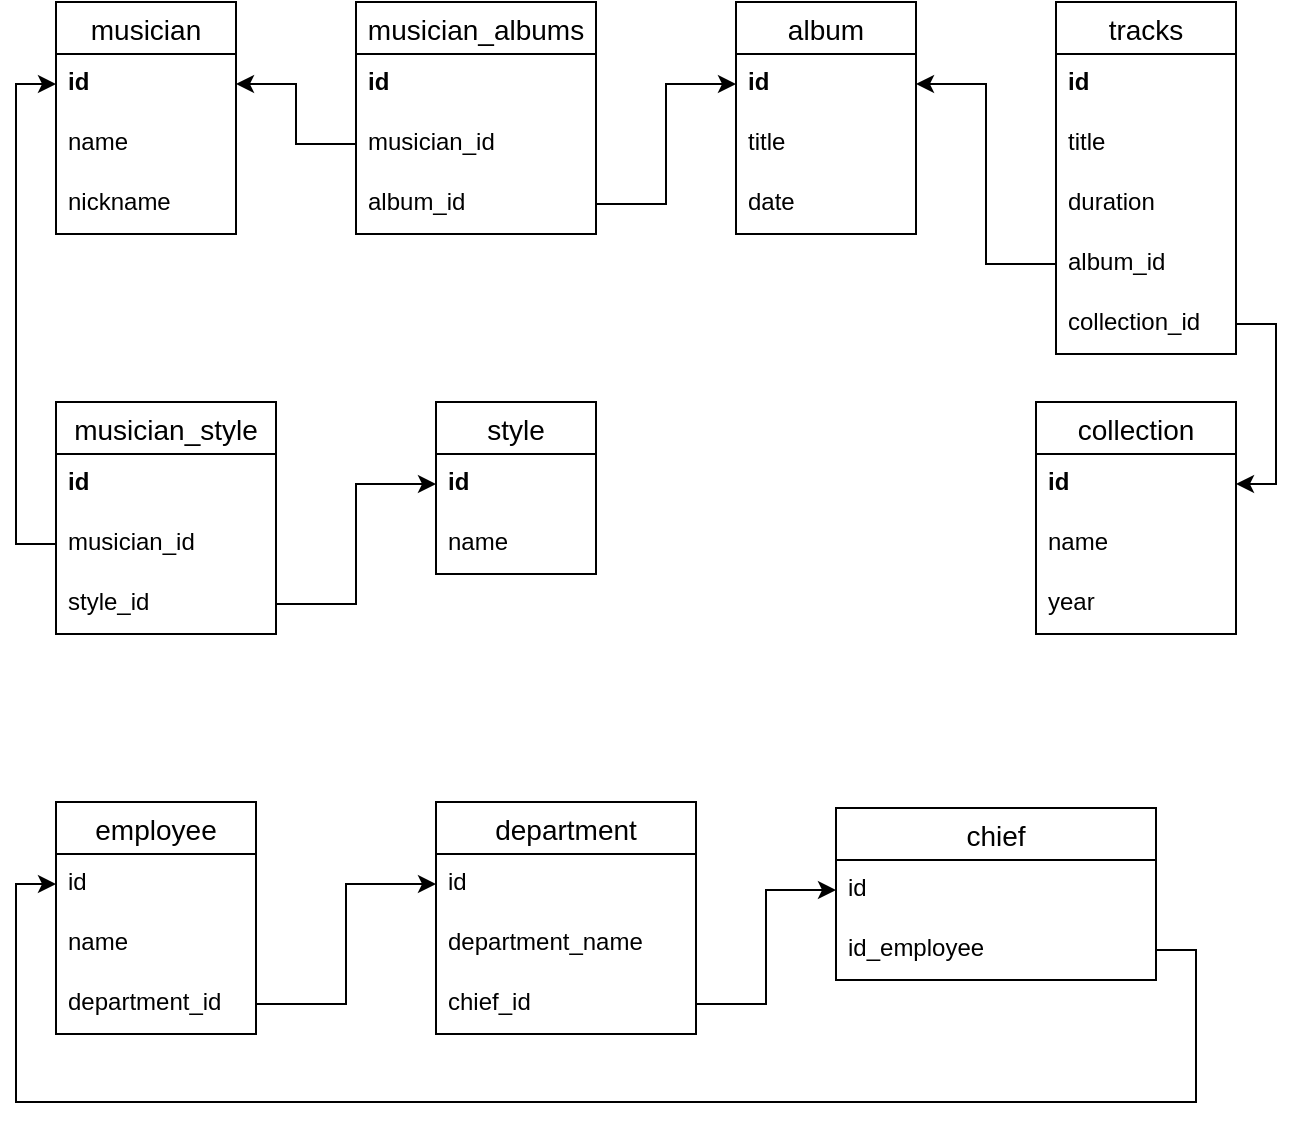 <mxfile version="13.5.9" type="github">
  <diagram id="ZJRSM5AR86rDYHLzWK8l" name="Page-1">
    <mxGraphModel dx="868" dy="450" grid="1" gridSize="10" guides="1" tooltips="1" connect="1" arrows="1" fold="1" page="1" pageScale="1" pageWidth="827" pageHeight="1169" math="0" shadow="0">
      <root>
        <mxCell id="0" />
        <mxCell id="1" parent="0" />
        <mxCell id="ZOzCSz8zyVa0nrzCuIs6-4" value="musician" style="swimlane;fontStyle=0;childLayout=stackLayout;horizontal=1;startSize=26;horizontalStack=0;resizeParent=1;resizeParentMax=0;resizeLast=0;collapsible=1;marginBottom=0;align=center;fontSize=14;" parent="1" vertex="1">
          <mxGeometry x="90" y="40" width="90" height="116" as="geometry" />
        </mxCell>
        <mxCell id="ZOzCSz8zyVa0nrzCuIs6-5" value="id" style="text;strokeColor=none;fillColor=none;spacingLeft=4;spacingRight=4;overflow=hidden;rotatable=0;points=[[0,0.5],[1,0.5]];portConstraint=eastwest;fontSize=12;fontStyle=1" parent="ZOzCSz8zyVa0nrzCuIs6-4" vertex="1">
          <mxGeometry y="26" width="90" height="30" as="geometry" />
        </mxCell>
        <mxCell id="ZOzCSz8zyVa0nrzCuIs6-6" value="name" style="text;strokeColor=none;fillColor=none;spacingLeft=4;spacingRight=4;overflow=hidden;rotatable=0;points=[[0,0.5],[1,0.5]];portConstraint=eastwest;fontSize=12;" parent="ZOzCSz8zyVa0nrzCuIs6-4" vertex="1">
          <mxGeometry y="56" width="90" height="30" as="geometry" />
        </mxCell>
        <mxCell id="ZOzCSz8zyVa0nrzCuIs6-25" value="nickname" style="text;strokeColor=none;fillColor=none;spacingLeft=4;spacingRight=4;overflow=hidden;rotatable=0;points=[[0,0.5],[1,0.5]];portConstraint=eastwest;fontSize=12;" parent="ZOzCSz8zyVa0nrzCuIs6-4" vertex="1">
          <mxGeometry y="86" width="90" height="30" as="geometry" />
        </mxCell>
        <mxCell id="ZOzCSz8zyVa0nrzCuIs6-28" style="edgeStyle=orthogonalEdgeStyle;rounded=0;orthogonalLoop=1;jettySize=auto;html=1;exitX=0;exitY=0.5;exitDx=0;exitDy=0;entryX=1;entryY=0.5;entryDx=0;entryDy=0;" parent="1" source="ZOzCSz8zyVa0nrzCuIs6-17" target="ZOzCSz8zyVa0nrzCuIs6-9" edge="1">
          <mxGeometry relative="1" as="geometry" />
        </mxCell>
        <mxCell id="ludsuBCenIH2okNHQi-y-1" value="musician_style" style="swimlane;fontStyle=0;childLayout=stackLayout;horizontal=1;startSize=26;horizontalStack=0;resizeParent=1;resizeParentMax=0;resizeLast=0;collapsible=1;marginBottom=0;align=center;fontSize=14;" vertex="1" parent="1">
          <mxGeometry x="90" y="240" width="110" height="116" as="geometry" />
        </mxCell>
        <mxCell id="ludsuBCenIH2okNHQi-y-2" value="id" style="text;strokeColor=none;fillColor=none;spacingLeft=4;spacingRight=4;overflow=hidden;rotatable=0;points=[[0,0.5],[1,0.5]];portConstraint=eastwest;fontSize=12;fontStyle=1" vertex="1" parent="ludsuBCenIH2okNHQi-y-1">
          <mxGeometry y="26" width="110" height="30" as="geometry" />
        </mxCell>
        <mxCell id="ludsuBCenIH2okNHQi-y-3" value="musician_id" style="text;strokeColor=none;fillColor=none;spacingLeft=4;spacingRight=4;overflow=hidden;rotatable=0;points=[[0,0.5],[1,0.5]];portConstraint=eastwest;fontSize=12;" vertex="1" parent="ludsuBCenIH2okNHQi-y-1">
          <mxGeometry y="56" width="110" height="30" as="geometry" />
        </mxCell>
        <mxCell id="ludsuBCenIH2okNHQi-y-4" value="style_id" style="text;strokeColor=none;fillColor=none;spacingLeft=4;spacingRight=4;overflow=hidden;rotatable=0;points=[[0,0.5],[1,0.5]];portConstraint=eastwest;fontSize=12;" vertex="1" parent="ludsuBCenIH2okNHQi-y-1">
          <mxGeometry y="86" width="110" height="30" as="geometry" />
        </mxCell>
        <mxCell id="ZOzCSz8zyVa0nrzCuIs6-18" value="style" style="swimlane;fontStyle=0;childLayout=stackLayout;horizontal=1;startSize=26;horizontalStack=0;resizeParent=1;resizeParentMax=0;resizeLast=0;collapsible=1;marginBottom=0;align=center;fontSize=14;" parent="1" vertex="1">
          <mxGeometry x="280" y="240" width="80" height="86" as="geometry" />
        </mxCell>
        <mxCell id="ZOzCSz8zyVa0nrzCuIs6-19" value="id" style="text;strokeColor=none;fillColor=none;spacingLeft=4;spacingRight=4;overflow=hidden;rotatable=0;points=[[0,0.5],[1,0.5]];portConstraint=eastwest;fontSize=12;fontStyle=1" parent="ZOzCSz8zyVa0nrzCuIs6-18" vertex="1">
          <mxGeometry y="26" width="80" height="30" as="geometry" />
        </mxCell>
        <mxCell id="ZOzCSz8zyVa0nrzCuIs6-20" value="name" style="text;strokeColor=none;fillColor=none;spacingLeft=4;spacingRight=4;overflow=hidden;rotatable=0;points=[[0,0.5],[1,0.5]];portConstraint=eastwest;fontSize=12;" parent="ZOzCSz8zyVa0nrzCuIs6-18" vertex="1">
          <mxGeometry y="56" width="80" height="30" as="geometry" />
        </mxCell>
        <mxCell id="ludsuBCenIH2okNHQi-y-5" style="edgeStyle=orthogonalEdgeStyle;rounded=0;orthogonalLoop=1;jettySize=auto;html=1;exitX=0;exitY=0.5;exitDx=0;exitDy=0;entryX=0;entryY=0.5;entryDx=0;entryDy=0;" edge="1" parent="1" source="ludsuBCenIH2okNHQi-y-3" target="ZOzCSz8zyVa0nrzCuIs6-5">
          <mxGeometry relative="1" as="geometry" />
        </mxCell>
        <mxCell id="ludsuBCenIH2okNHQi-y-6" style="edgeStyle=orthogonalEdgeStyle;rounded=0;orthogonalLoop=1;jettySize=auto;html=1;exitX=1;exitY=0.5;exitDx=0;exitDy=0;entryX=0;entryY=0.5;entryDx=0;entryDy=0;" edge="1" parent="1" source="ludsuBCenIH2okNHQi-y-4" target="ZOzCSz8zyVa0nrzCuIs6-19">
          <mxGeometry relative="1" as="geometry" />
        </mxCell>
        <mxCell id="ZOzCSz8zyVa0nrzCuIs6-8" value="album" style="swimlane;fontStyle=0;childLayout=stackLayout;horizontal=1;startSize=26;horizontalStack=0;resizeParent=1;resizeParentMax=0;resizeLast=0;collapsible=1;marginBottom=0;align=center;fontSize=14;" parent="1" vertex="1">
          <mxGeometry x="430" y="40" width="90" height="116" as="geometry" />
        </mxCell>
        <mxCell id="ZOzCSz8zyVa0nrzCuIs6-9" value="id" style="text;strokeColor=none;fillColor=none;spacingLeft=4;spacingRight=4;overflow=hidden;rotatable=0;points=[[0,0.5],[1,0.5]];portConstraint=eastwest;fontSize=12;fontStyle=1" parent="ZOzCSz8zyVa0nrzCuIs6-8" vertex="1">
          <mxGeometry y="26" width="90" height="30" as="geometry" />
        </mxCell>
        <mxCell id="ZOzCSz8zyVa0nrzCuIs6-10" value="title" style="text;strokeColor=none;fillColor=none;spacingLeft=4;spacingRight=4;overflow=hidden;rotatable=0;points=[[0,0.5],[1,0.5]];portConstraint=eastwest;fontSize=12;" parent="ZOzCSz8zyVa0nrzCuIs6-8" vertex="1">
          <mxGeometry y="56" width="90" height="30" as="geometry" />
        </mxCell>
        <mxCell id="ZOzCSz8zyVa0nrzCuIs6-12" value="date" style="text;strokeColor=none;fillColor=none;spacingLeft=4;spacingRight=4;overflow=hidden;rotatable=0;points=[[0,0.5],[1,0.5]];portConstraint=eastwest;fontSize=12;" parent="ZOzCSz8zyVa0nrzCuIs6-8" vertex="1">
          <mxGeometry y="86" width="90" height="30" as="geometry" />
        </mxCell>
        <mxCell id="ludsuBCenIH2okNHQi-y-7" value="musician_albums" style="swimlane;fontStyle=0;childLayout=stackLayout;horizontal=1;startSize=26;horizontalStack=0;resizeParent=1;resizeParentMax=0;resizeLast=0;collapsible=1;marginBottom=0;align=center;fontSize=14;" vertex="1" parent="1">
          <mxGeometry x="240" y="40" width="120" height="116" as="geometry" />
        </mxCell>
        <mxCell id="ludsuBCenIH2okNHQi-y-8" value="id" style="text;strokeColor=none;fillColor=none;spacingLeft=4;spacingRight=4;overflow=hidden;rotatable=0;points=[[0,0.5],[1,0.5]];portConstraint=eastwest;fontSize=12;fontStyle=1" vertex="1" parent="ludsuBCenIH2okNHQi-y-7">
          <mxGeometry y="26" width="120" height="30" as="geometry" />
        </mxCell>
        <mxCell id="ludsuBCenIH2okNHQi-y-9" value="musician_id" style="text;strokeColor=none;fillColor=none;spacingLeft=4;spacingRight=4;overflow=hidden;rotatable=0;points=[[0,0.5],[1,0.5]];portConstraint=eastwest;fontSize=12;" vertex="1" parent="ludsuBCenIH2okNHQi-y-7">
          <mxGeometry y="56" width="120" height="30" as="geometry" />
        </mxCell>
        <mxCell id="ludsuBCenIH2okNHQi-y-10" value="album_id" style="text;strokeColor=none;fillColor=none;spacingLeft=4;spacingRight=4;overflow=hidden;rotatable=0;points=[[0,0.5],[1,0.5]];portConstraint=eastwest;fontSize=12;" vertex="1" parent="ludsuBCenIH2okNHQi-y-7">
          <mxGeometry y="86" width="120" height="30" as="geometry" />
        </mxCell>
        <mxCell id="ludsuBCenIH2okNHQi-y-11" style="edgeStyle=orthogonalEdgeStyle;rounded=0;orthogonalLoop=1;jettySize=auto;html=1;exitX=0;exitY=0.5;exitDx=0;exitDy=0;entryX=1;entryY=0.5;entryDx=0;entryDy=0;" edge="1" parent="1" source="ludsuBCenIH2okNHQi-y-9" target="ZOzCSz8zyVa0nrzCuIs6-5">
          <mxGeometry relative="1" as="geometry" />
        </mxCell>
        <mxCell id="ludsuBCenIH2okNHQi-y-12" style="edgeStyle=orthogonalEdgeStyle;rounded=0;orthogonalLoop=1;jettySize=auto;html=1;exitX=1;exitY=0.5;exitDx=0;exitDy=0;entryX=0;entryY=0.5;entryDx=0;entryDy=0;" edge="1" parent="1" source="ludsuBCenIH2okNHQi-y-10" target="ZOzCSz8zyVa0nrzCuIs6-9">
          <mxGeometry relative="1" as="geometry" />
        </mxCell>
        <mxCell id="ZOzCSz8zyVa0nrzCuIs6-13" value="tracks" style="swimlane;fontStyle=0;childLayout=stackLayout;horizontal=1;startSize=26;horizontalStack=0;resizeParent=1;resizeParentMax=0;resizeLast=0;collapsible=1;marginBottom=0;align=center;fontSize=14;" parent="1" vertex="1">
          <mxGeometry x="590" y="40" width="90" height="176" as="geometry" />
        </mxCell>
        <mxCell id="ZOzCSz8zyVa0nrzCuIs6-14" value="id" style="text;strokeColor=none;fillColor=none;spacingLeft=4;spacingRight=4;overflow=hidden;rotatable=0;points=[[0,0.5],[1,0.5]];portConstraint=eastwest;fontSize=12;fontStyle=1" parent="ZOzCSz8zyVa0nrzCuIs6-13" vertex="1">
          <mxGeometry y="26" width="90" height="30" as="geometry" />
        </mxCell>
        <mxCell id="ZOzCSz8zyVa0nrzCuIs6-15" value="title" style="text;strokeColor=none;fillColor=none;spacingLeft=4;spacingRight=4;overflow=hidden;rotatable=0;points=[[0,0.5],[1,0.5]];portConstraint=eastwest;fontSize=12;" parent="ZOzCSz8zyVa0nrzCuIs6-13" vertex="1">
          <mxGeometry y="56" width="90" height="30" as="geometry" />
        </mxCell>
        <mxCell id="ZOzCSz8zyVa0nrzCuIs6-16" value="duration" style="text;strokeColor=none;fillColor=none;spacingLeft=4;spacingRight=4;overflow=hidden;rotatable=0;points=[[0,0.5],[1,0.5]];portConstraint=eastwest;fontSize=12;" parent="ZOzCSz8zyVa0nrzCuIs6-13" vertex="1">
          <mxGeometry y="86" width="90" height="30" as="geometry" />
        </mxCell>
        <mxCell id="ZOzCSz8zyVa0nrzCuIs6-17" value="album_id" style="text;strokeColor=none;fillColor=none;spacingLeft=4;spacingRight=4;overflow=hidden;rotatable=0;points=[[0,0.5],[1,0.5]];portConstraint=eastwest;fontSize=12;" parent="ZOzCSz8zyVa0nrzCuIs6-13" vertex="1">
          <mxGeometry y="116" width="90" height="30" as="geometry" />
        </mxCell>
        <mxCell id="ludsuBCenIH2okNHQi-y-17" value="collection_id" style="text;strokeColor=none;fillColor=none;spacingLeft=4;spacingRight=4;overflow=hidden;rotatable=0;points=[[0,0.5],[1,0.5]];portConstraint=eastwest;fontSize=12;" vertex="1" parent="ZOzCSz8zyVa0nrzCuIs6-13">
          <mxGeometry y="146" width="90" height="30" as="geometry" />
        </mxCell>
        <mxCell id="ludsuBCenIH2okNHQi-y-13" value="collection" style="swimlane;fontStyle=0;childLayout=stackLayout;horizontal=1;startSize=26;horizontalStack=0;resizeParent=1;resizeParentMax=0;resizeLast=0;collapsible=1;marginBottom=0;align=center;fontSize=14;" vertex="1" parent="1">
          <mxGeometry x="580" y="240" width="100" height="116" as="geometry">
            <mxRectangle x="580" y="240" width="90" height="26" as="alternateBounds" />
          </mxGeometry>
        </mxCell>
        <mxCell id="ludsuBCenIH2okNHQi-y-14" value="id" style="text;strokeColor=none;fillColor=none;spacingLeft=4;spacingRight=4;overflow=hidden;rotatable=0;points=[[0,0.5],[1,0.5]];portConstraint=eastwest;fontSize=12;fontStyle=1" vertex="1" parent="ludsuBCenIH2okNHQi-y-13">
          <mxGeometry y="26" width="100" height="30" as="geometry" />
        </mxCell>
        <mxCell id="ludsuBCenIH2okNHQi-y-15" value="name" style="text;strokeColor=none;fillColor=none;spacingLeft=4;spacingRight=4;overflow=hidden;rotatable=0;points=[[0,0.5],[1,0.5]];portConstraint=eastwest;fontSize=12;" vertex="1" parent="ludsuBCenIH2okNHQi-y-13">
          <mxGeometry y="56" width="100" height="30" as="geometry" />
        </mxCell>
        <mxCell id="ludsuBCenIH2okNHQi-y-16" value="year" style="text;strokeColor=none;fillColor=none;spacingLeft=4;spacingRight=4;overflow=hidden;rotatable=0;points=[[0,0.5],[1,0.5]];portConstraint=eastwest;fontSize=12;" vertex="1" parent="ludsuBCenIH2okNHQi-y-13">
          <mxGeometry y="86" width="100" height="30" as="geometry" />
        </mxCell>
        <mxCell id="ludsuBCenIH2okNHQi-y-18" style="edgeStyle=orthogonalEdgeStyle;rounded=0;orthogonalLoop=1;jettySize=auto;html=1;exitX=1;exitY=0.5;exitDx=0;exitDy=0;entryX=1;entryY=0.5;entryDx=0;entryDy=0;" edge="1" parent="1" source="ludsuBCenIH2okNHQi-y-17" target="ludsuBCenIH2okNHQi-y-14">
          <mxGeometry relative="1" as="geometry" />
        </mxCell>
        <mxCell id="ludsuBCenIH2okNHQi-y-19" value="employee" style="swimlane;fontStyle=0;childLayout=stackLayout;horizontal=1;startSize=26;horizontalStack=0;resizeParent=1;resizeParentMax=0;resizeLast=0;collapsible=1;marginBottom=0;align=center;fontSize=14;" vertex="1" parent="1">
          <mxGeometry x="90" y="440" width="100" height="116" as="geometry" />
        </mxCell>
        <mxCell id="ludsuBCenIH2okNHQi-y-20" value="id" style="text;strokeColor=none;fillColor=none;spacingLeft=4;spacingRight=4;overflow=hidden;rotatable=0;points=[[0,0.5],[1,0.5]];portConstraint=eastwest;fontSize=12;" vertex="1" parent="ludsuBCenIH2okNHQi-y-19">
          <mxGeometry y="26" width="100" height="30" as="geometry" />
        </mxCell>
        <mxCell id="ludsuBCenIH2okNHQi-y-21" value="name" style="text;strokeColor=none;fillColor=none;spacingLeft=4;spacingRight=4;overflow=hidden;rotatable=0;points=[[0,0.5],[1,0.5]];portConstraint=eastwest;fontSize=12;" vertex="1" parent="ludsuBCenIH2okNHQi-y-19">
          <mxGeometry y="56" width="100" height="30" as="geometry" />
        </mxCell>
        <mxCell id="ludsuBCenIH2okNHQi-y-27" value="department_id" style="text;strokeColor=none;fillColor=none;spacingLeft=4;spacingRight=4;overflow=hidden;rotatable=0;points=[[0,0.5],[1,0.5]];portConstraint=eastwest;fontSize=12;" vertex="1" parent="ludsuBCenIH2okNHQi-y-19">
          <mxGeometry y="86" width="100" height="30" as="geometry" />
        </mxCell>
        <mxCell id="ludsuBCenIH2okNHQi-y-23" value="department" style="swimlane;fontStyle=0;childLayout=stackLayout;horizontal=1;startSize=26;horizontalStack=0;resizeParent=1;resizeParentMax=0;resizeLast=0;collapsible=1;marginBottom=0;align=center;fontSize=14;" vertex="1" parent="1">
          <mxGeometry x="280" y="440" width="130" height="116" as="geometry" />
        </mxCell>
        <mxCell id="ludsuBCenIH2okNHQi-y-24" value="id" style="text;strokeColor=none;fillColor=none;spacingLeft=4;spacingRight=4;overflow=hidden;rotatable=0;points=[[0,0.5],[1,0.5]];portConstraint=eastwest;fontSize=12;" vertex="1" parent="ludsuBCenIH2okNHQi-y-23">
          <mxGeometry y="26" width="130" height="30" as="geometry" />
        </mxCell>
        <mxCell id="ludsuBCenIH2okNHQi-y-25" value="department_name" style="text;strokeColor=none;fillColor=none;spacingLeft=4;spacingRight=4;overflow=hidden;rotatable=0;points=[[0,0.5],[1,0.5]];portConstraint=eastwest;fontSize=12;" vertex="1" parent="ludsuBCenIH2okNHQi-y-23">
          <mxGeometry y="56" width="130" height="30" as="geometry" />
        </mxCell>
        <mxCell id="ludsuBCenIH2okNHQi-y-26" value="chief_id" style="text;strokeColor=none;fillColor=none;spacingLeft=4;spacingRight=4;overflow=hidden;rotatable=0;points=[[0,0.5],[1,0.5]];portConstraint=eastwest;fontSize=12;" vertex="1" parent="ludsuBCenIH2okNHQi-y-23">
          <mxGeometry y="86" width="130" height="30" as="geometry" />
        </mxCell>
        <mxCell id="ludsuBCenIH2okNHQi-y-29" value="chief" style="swimlane;fontStyle=0;childLayout=stackLayout;horizontal=1;startSize=26;horizontalStack=0;resizeParent=1;resizeParentMax=0;resizeLast=0;collapsible=1;marginBottom=0;align=center;fontSize=14;" vertex="1" parent="1">
          <mxGeometry x="480" y="443" width="160" height="86" as="geometry" />
        </mxCell>
        <mxCell id="ludsuBCenIH2okNHQi-y-30" value="id" style="text;strokeColor=none;fillColor=none;spacingLeft=4;spacingRight=4;overflow=hidden;rotatable=0;points=[[0,0.5],[1,0.5]];portConstraint=eastwest;fontSize=12;" vertex="1" parent="ludsuBCenIH2okNHQi-y-29">
          <mxGeometry y="26" width="160" height="30" as="geometry" />
        </mxCell>
        <mxCell id="ludsuBCenIH2okNHQi-y-31" value="id_employee" style="text;strokeColor=none;fillColor=none;spacingLeft=4;spacingRight=4;overflow=hidden;rotatable=0;points=[[0,0.5],[1,0.5]];portConstraint=eastwest;fontSize=12;" vertex="1" parent="ludsuBCenIH2okNHQi-y-29">
          <mxGeometry y="56" width="160" height="30" as="geometry" />
        </mxCell>
        <mxCell id="ludsuBCenIH2okNHQi-y-33" style="edgeStyle=orthogonalEdgeStyle;rounded=0;orthogonalLoop=1;jettySize=auto;html=1;exitX=1;exitY=0.5;exitDx=0;exitDy=0;entryX=0;entryY=0.5;entryDx=0;entryDy=0;" edge="1" parent="1" source="ludsuBCenIH2okNHQi-y-27" target="ludsuBCenIH2okNHQi-y-24">
          <mxGeometry relative="1" as="geometry" />
        </mxCell>
        <mxCell id="ludsuBCenIH2okNHQi-y-34" style="edgeStyle=orthogonalEdgeStyle;rounded=0;orthogonalLoop=1;jettySize=auto;html=1;exitX=1;exitY=0.5;exitDx=0;exitDy=0;entryX=0;entryY=0.5;entryDx=0;entryDy=0;" edge="1" parent="1" source="ludsuBCenIH2okNHQi-y-26" target="ludsuBCenIH2okNHQi-y-30">
          <mxGeometry relative="1" as="geometry" />
        </mxCell>
        <mxCell id="ludsuBCenIH2okNHQi-y-35" style="edgeStyle=orthogonalEdgeStyle;rounded=0;orthogonalLoop=1;jettySize=auto;html=1;exitX=1;exitY=0.5;exitDx=0;exitDy=0;entryX=0;entryY=0.5;entryDx=0;entryDy=0;" edge="1" parent="1" source="ludsuBCenIH2okNHQi-y-31" target="ludsuBCenIH2okNHQi-y-20">
          <mxGeometry relative="1" as="geometry">
            <Array as="points">
              <mxPoint x="660" y="514" />
              <mxPoint x="660" y="590" />
              <mxPoint x="70" y="590" />
              <mxPoint x="70" y="481" />
            </Array>
          </mxGeometry>
        </mxCell>
      </root>
    </mxGraphModel>
  </diagram>
</mxfile>
